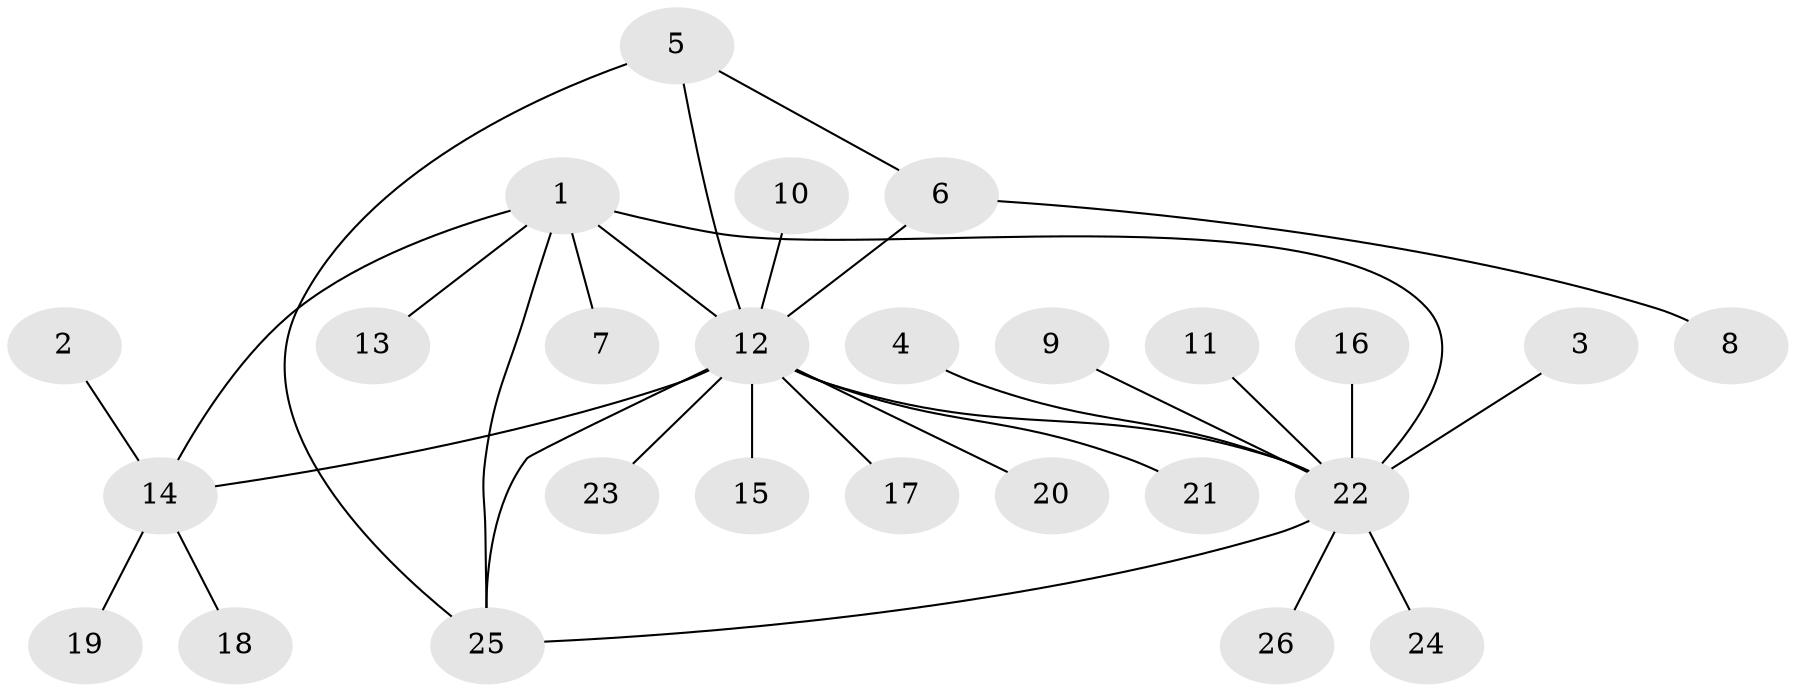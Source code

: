 // original degree distribution, {5: 0.061224489795918366, 3: 0.12244897959183673, 12: 0.02040816326530612, 6: 0.02040816326530612, 8: 0.02040816326530612, 2: 0.20408163265306123, 13: 0.02040816326530612, 1: 0.5306122448979592}
// Generated by graph-tools (version 1.1) at 2025/26/03/09/25 03:26:36]
// undirected, 26 vertices, 31 edges
graph export_dot {
graph [start="1"]
  node [color=gray90,style=filled];
  1;
  2;
  3;
  4;
  5;
  6;
  7;
  8;
  9;
  10;
  11;
  12;
  13;
  14;
  15;
  16;
  17;
  18;
  19;
  20;
  21;
  22;
  23;
  24;
  25;
  26;
  1 -- 7 [weight=1.0];
  1 -- 12 [weight=3.0];
  1 -- 13 [weight=1.0];
  1 -- 14 [weight=2.0];
  1 -- 22 [weight=1.0];
  1 -- 25 [weight=1.0];
  2 -- 14 [weight=1.0];
  3 -- 22 [weight=1.0];
  4 -- 22 [weight=1.0];
  5 -- 6 [weight=1.0];
  5 -- 12 [weight=1.0];
  5 -- 25 [weight=1.0];
  6 -- 8 [weight=1.0];
  6 -- 12 [weight=1.0];
  9 -- 22 [weight=1.0];
  10 -- 12 [weight=1.0];
  11 -- 22 [weight=1.0];
  12 -- 14 [weight=2.0];
  12 -- 15 [weight=1.0];
  12 -- 17 [weight=1.0];
  12 -- 20 [weight=1.0];
  12 -- 21 [weight=1.0];
  12 -- 22 [weight=1.0];
  12 -- 23 [weight=1.0];
  12 -- 25 [weight=2.0];
  14 -- 18 [weight=1.0];
  14 -- 19 [weight=1.0];
  16 -- 22 [weight=1.0];
  22 -- 24 [weight=1.0];
  22 -- 25 [weight=1.0];
  22 -- 26 [weight=1.0];
}
